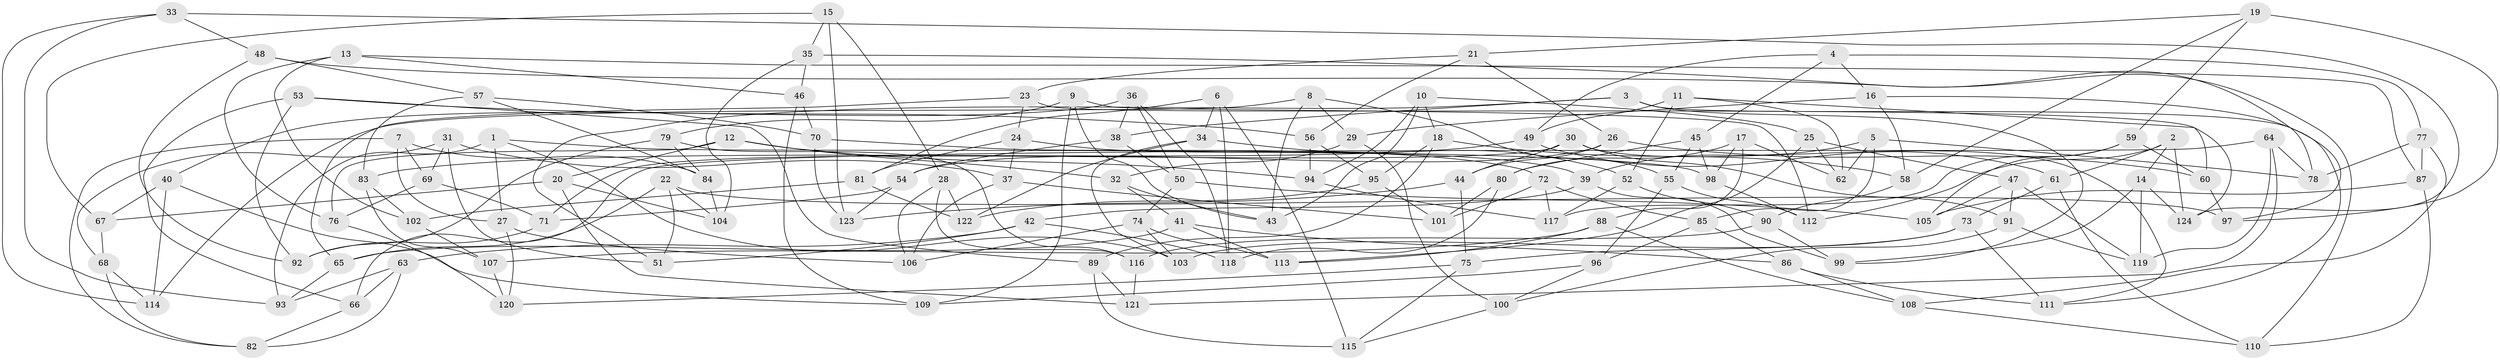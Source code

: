 // coarse degree distribution, {10: 0.09333333333333334, 11: 0.04, 4: 0.76, 3: 0.06666666666666667, 9: 0.02666666666666667, 8: 0.013333333333333334}
// Generated by graph-tools (version 1.1) at 2025/53/03/04/25 22:53:43]
// undirected, 124 vertices, 248 edges
graph export_dot {
  node [color=gray90,style=filled];
  1;
  2;
  3;
  4;
  5;
  6;
  7;
  8;
  9;
  10;
  11;
  12;
  13;
  14;
  15;
  16;
  17;
  18;
  19;
  20;
  21;
  22;
  23;
  24;
  25;
  26;
  27;
  28;
  29;
  30;
  31;
  32;
  33;
  34;
  35;
  36;
  37;
  38;
  39;
  40;
  41;
  42;
  43;
  44;
  45;
  46;
  47;
  48;
  49;
  50;
  51;
  52;
  53;
  54;
  55;
  56;
  57;
  58;
  59;
  60;
  61;
  62;
  63;
  64;
  65;
  66;
  67;
  68;
  69;
  70;
  71;
  72;
  73;
  74;
  75;
  76;
  77;
  78;
  79;
  80;
  81;
  82;
  83;
  84;
  85;
  86;
  87;
  88;
  89;
  90;
  91;
  92;
  93;
  94;
  95;
  96;
  97;
  98;
  99;
  100;
  101;
  102;
  103;
  104;
  105;
  106;
  107;
  108;
  109;
  110;
  111;
  112;
  113;
  114;
  115;
  116;
  117;
  118;
  119;
  120;
  121;
  122;
  123;
  124;
  1 -- 103;
  1 -- 98;
  1 -- 93;
  1 -- 27;
  2 -- 112;
  2 -- 14;
  2 -- 61;
  2 -- 124;
  3 -- 99;
  3 -- 111;
  3 -- 38;
  3 -- 51;
  4 -- 45;
  4 -- 16;
  4 -- 77;
  4 -- 49;
  5 -- 39;
  5 -- 78;
  5 -- 62;
  5 -- 85;
  6 -- 115;
  6 -- 81;
  6 -- 118;
  6 -- 34;
  7 -- 84;
  7 -- 69;
  7 -- 82;
  7 -- 27;
  8 -- 43;
  8 -- 114;
  8 -- 55;
  8 -- 29;
  9 -- 109;
  9 -- 112;
  9 -- 43;
  9 -- 79;
  10 -- 25;
  10 -- 43;
  10 -- 18;
  10 -- 94;
  11 -- 49;
  11 -- 52;
  11 -- 62;
  11 -- 60;
  12 -- 20;
  12 -- 94;
  12 -- 32;
  12 -- 76;
  13 -- 87;
  13 -- 76;
  13 -- 46;
  13 -- 102;
  14 -- 124;
  14 -- 119;
  14 -- 99;
  15 -- 123;
  15 -- 35;
  15 -- 67;
  15 -- 28;
  16 -- 29;
  16 -- 58;
  16 -- 97;
  17 -- 62;
  17 -- 98;
  17 -- 80;
  17 -- 88;
  18 -- 95;
  18 -- 58;
  18 -- 89;
  19 -- 58;
  19 -- 97;
  19 -- 21;
  19 -- 59;
  20 -- 104;
  20 -- 121;
  20 -- 67;
  21 -- 23;
  21 -- 26;
  21 -- 56;
  22 -- 51;
  22 -- 104;
  22 -- 97;
  22 -- 65;
  23 -- 24;
  23 -- 124;
  23 -- 65;
  24 -- 37;
  24 -- 39;
  24 -- 81;
  25 -- 47;
  25 -- 113;
  25 -- 62;
  26 -- 44;
  26 -- 54;
  26 -- 60;
  27 -- 106;
  27 -- 120;
  28 -- 116;
  28 -- 106;
  28 -- 122;
  29 -- 32;
  29 -- 100;
  30 -- 111;
  30 -- 91;
  30 -- 71;
  30 -- 44;
  31 -- 69;
  31 -- 68;
  31 -- 51;
  31 -- 37;
  32 -- 41;
  32 -- 43;
  33 -- 93;
  33 -- 124;
  33 -- 48;
  33 -- 114;
  34 -- 103;
  34 -- 122;
  34 -- 52;
  35 -- 78;
  35 -- 104;
  35 -- 46;
  36 -- 118;
  36 -- 50;
  36 -- 40;
  36 -- 38;
  37 -- 106;
  37 -- 101;
  38 -- 50;
  38 -- 54;
  39 -- 99;
  39 -- 42;
  40 -- 114;
  40 -- 109;
  40 -- 67;
  41 -- 86;
  41 -- 65;
  41 -- 113;
  42 -- 51;
  42 -- 63;
  42 -- 118;
  44 -- 123;
  44 -- 75;
  45 -- 98;
  45 -- 80;
  45 -- 55;
  46 -- 70;
  46 -- 109;
  47 -- 119;
  47 -- 105;
  47 -- 91;
  48 -- 57;
  48 -- 92;
  48 -- 110;
  49 -- 61;
  49 -- 83;
  50 -- 74;
  50 -- 105;
  52 -- 117;
  52 -- 90;
  53 -- 89;
  53 -- 92;
  53 -- 56;
  53 -- 66;
  54 -- 71;
  54 -- 123;
  55 -- 96;
  55 -- 112;
  56 -- 95;
  56 -- 94;
  57 -- 83;
  57 -- 70;
  57 -- 84;
  58 -- 90;
  59 -- 105;
  59 -- 117;
  59 -- 60;
  60 -- 97;
  61 -- 110;
  61 -- 73;
  63 -- 66;
  63 -- 82;
  63 -- 93;
  64 -- 78;
  64 -- 121;
  64 -- 66;
  64 -- 119;
  65 -- 93;
  66 -- 82;
  67 -- 68;
  68 -- 114;
  68 -- 82;
  69 -- 76;
  69 -- 71;
  70 -- 123;
  70 -- 72;
  71 -- 92;
  72 -- 117;
  72 -- 85;
  72 -- 101;
  73 -- 75;
  73 -- 111;
  73 -- 103;
  74 -- 103;
  74 -- 106;
  74 -- 113;
  75 -- 115;
  75 -- 120;
  76 -- 120;
  77 -- 108;
  77 -- 78;
  77 -- 87;
  79 -- 84;
  79 -- 92;
  79 -- 116;
  80 -- 101;
  80 -- 118;
  81 -- 102;
  81 -- 122;
  83 -- 102;
  83 -- 107;
  84 -- 104;
  85 -- 86;
  85 -- 96;
  86 -- 108;
  86 -- 111;
  87 -- 110;
  87 -- 105;
  88 -- 113;
  88 -- 107;
  88 -- 108;
  89 -- 121;
  89 -- 115;
  90 -- 116;
  90 -- 99;
  91 -- 100;
  91 -- 119;
  94 -- 117;
  95 -- 101;
  95 -- 122;
  96 -- 100;
  96 -- 109;
  98 -- 112;
  100 -- 115;
  102 -- 107;
  107 -- 120;
  108 -- 110;
  116 -- 121;
}
